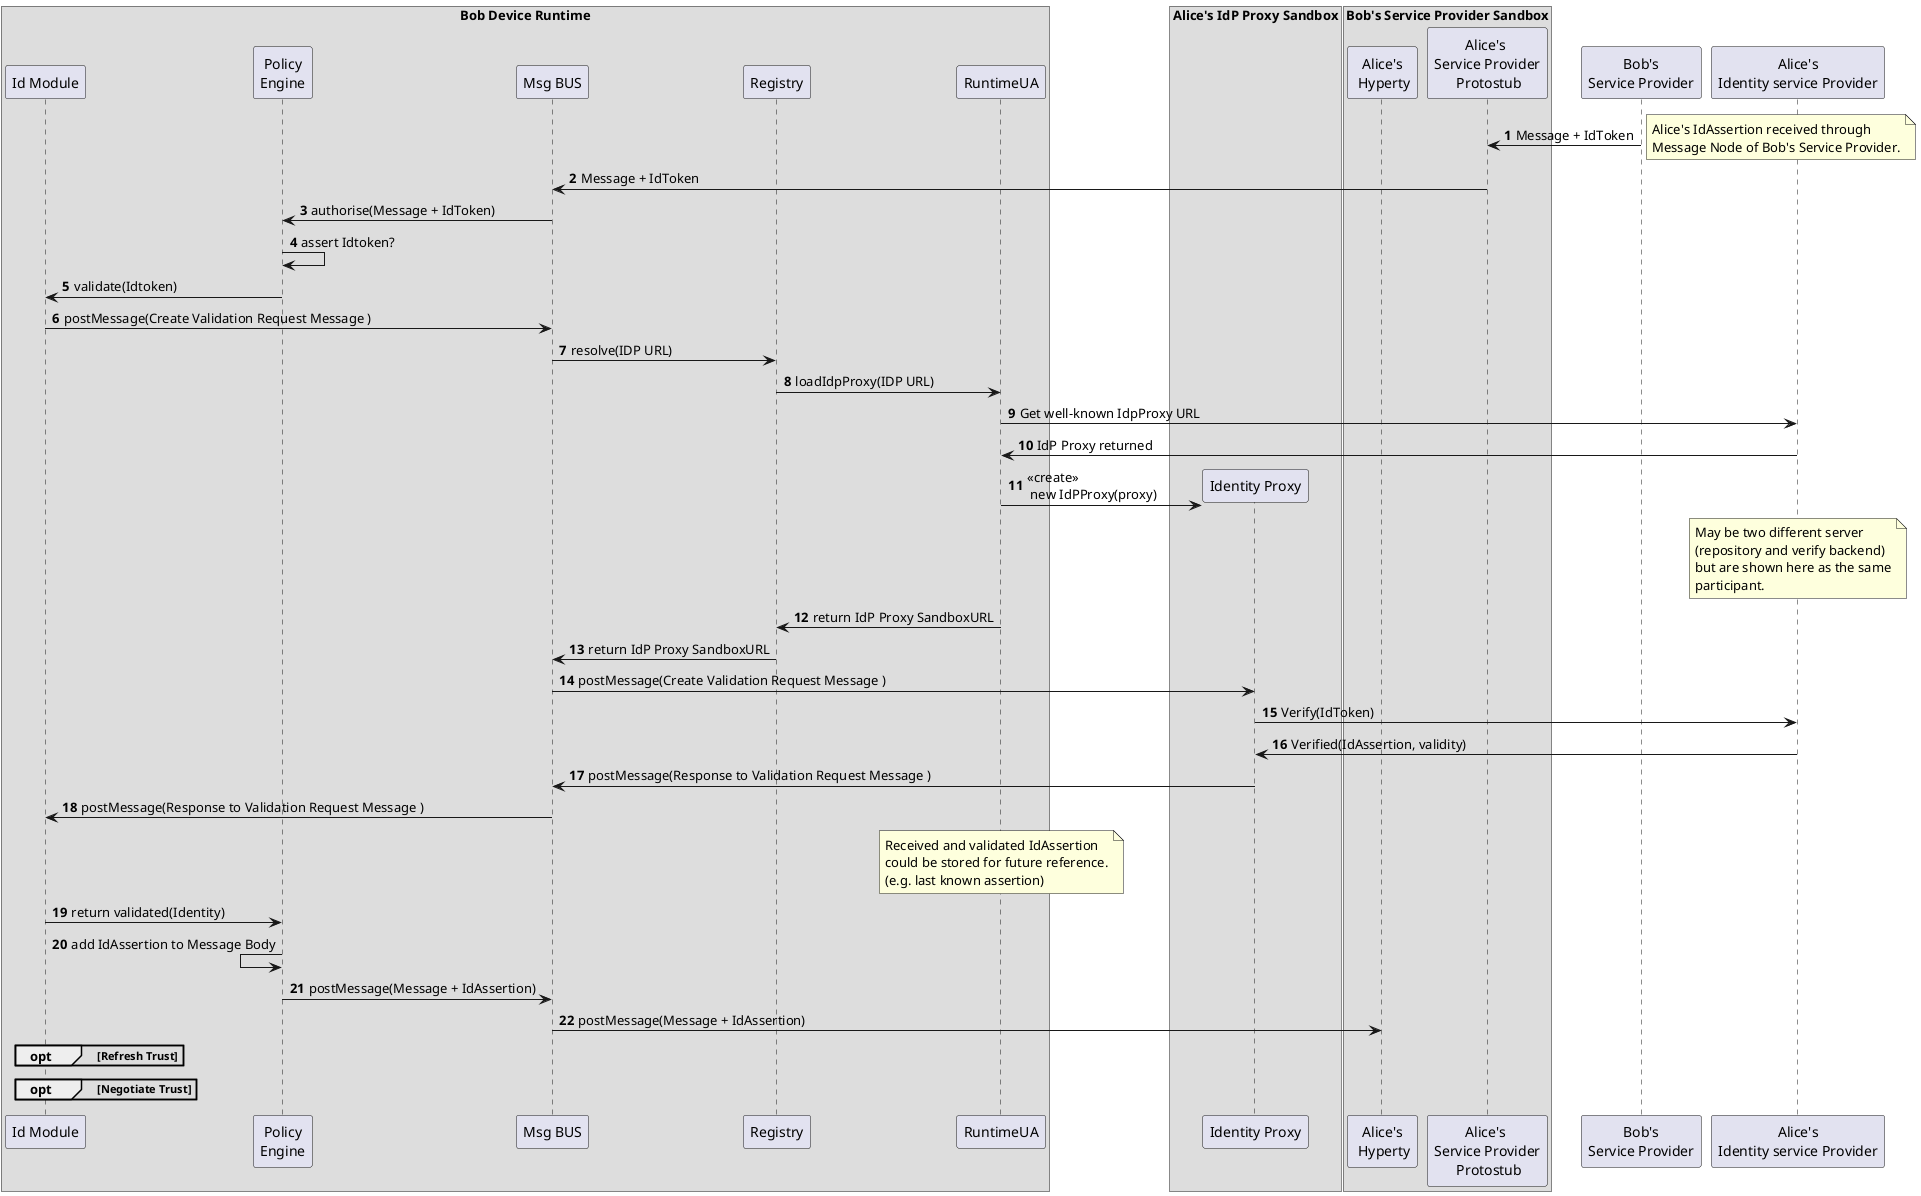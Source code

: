 @startuml "user-identity-assertion.png"
autonumber

box "Bob Device Runtime"
        participant "Id Module" as idm
        participant "Policy\nEngine" as pep
        participant "Msg BUS" as msgbus
        participant "Registry" as registry
        participant "RuntimeUA" as runUA
end box
box "Alice's IdP Proxy Sandbox"
        participant "Identity Proxy" as idpproxy
end box
box "Bob's Service Provider Sandbox"
        participant "Alice's\n Hyperty" as hyperty
        participant "Alice's \nService Provider\n Protostub" as stub
end box
participant "Bob's\nService Provider" as backend
participant "Alice's\nIdentity service Provider" as idp

backend  -> stub     : Message + IdToken
note right
        Alice's IdAssertion received through
        Message Node of Bob's Service Provider.
end note

stub  -> msgbus      : Message + IdToken
msgbus   -> pep     : authorise(Message + IdToken)
pep   -> pep     : assert Idtoken?
pep   -> idm     : validate(Idtoken)

msgbus   <- idm     : postMessage(Create Validation Request Message )
msgbus   -> registry     : resolve(IDP URL)
runUA  <- registry     : loadIdpProxy(IDP URL)
runUA  -> idp         : Get well-known IdpProxy URL
runUA  <- idp         : IdP Proxy returned
create idpproxy
runUA  -> idpproxy    : <<create>>\n new IdPProxy(proxy)

note over idp
        May be two different server
        (repository and verify backend)
        but are shown here as the same
        participant.
end note

runUA  -> registry     : return IdP Proxy SandboxURL

msgbus   <- registry     : return IdP Proxy SandboxURL

msgbus   -> idpproxy    : postMessage(Create Validation Request Message )
idpproxy -> idp         : Verify(IdToken)
idp      -> idpproxy    : Verified(IdAssertion, validity)
idpproxy -> msgbus      : postMessage(Response to Validation Request Message )
msgbus   -> idm     : postMessage(Response to Validation Request Message )
note over runUA
        Received and validated IdAssertion
        could be stored for future reference.
        (e.g. last known assertion)
end note

pep   <- idm     : return validated(Identity)

pep   <- pep     : add IdAssertion to Message Body

pep  -> msgbus      : postMessage(Message + IdAssertion)
msgbus   -> hyperty     : postMessage(Message + IdAssertion)

opt Refresh Trust
end

opt Negotiate Trust
end


@enduml
